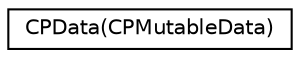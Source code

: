 digraph "Graphical Class Hierarchy"
{
  edge [fontname="Helvetica",fontsize="10",labelfontname="Helvetica",labelfontsize="10"];
  node [fontname="Helvetica",fontsize="10",shape=record];
  rankdir="LR";
  Node1 [label="CPData(CPMutableData)",height=0.2,width=0.4,color="black", fillcolor="white", style="filled",URL="$category_c_p_data_07_c_p_mutable_data_08.html"];
}
